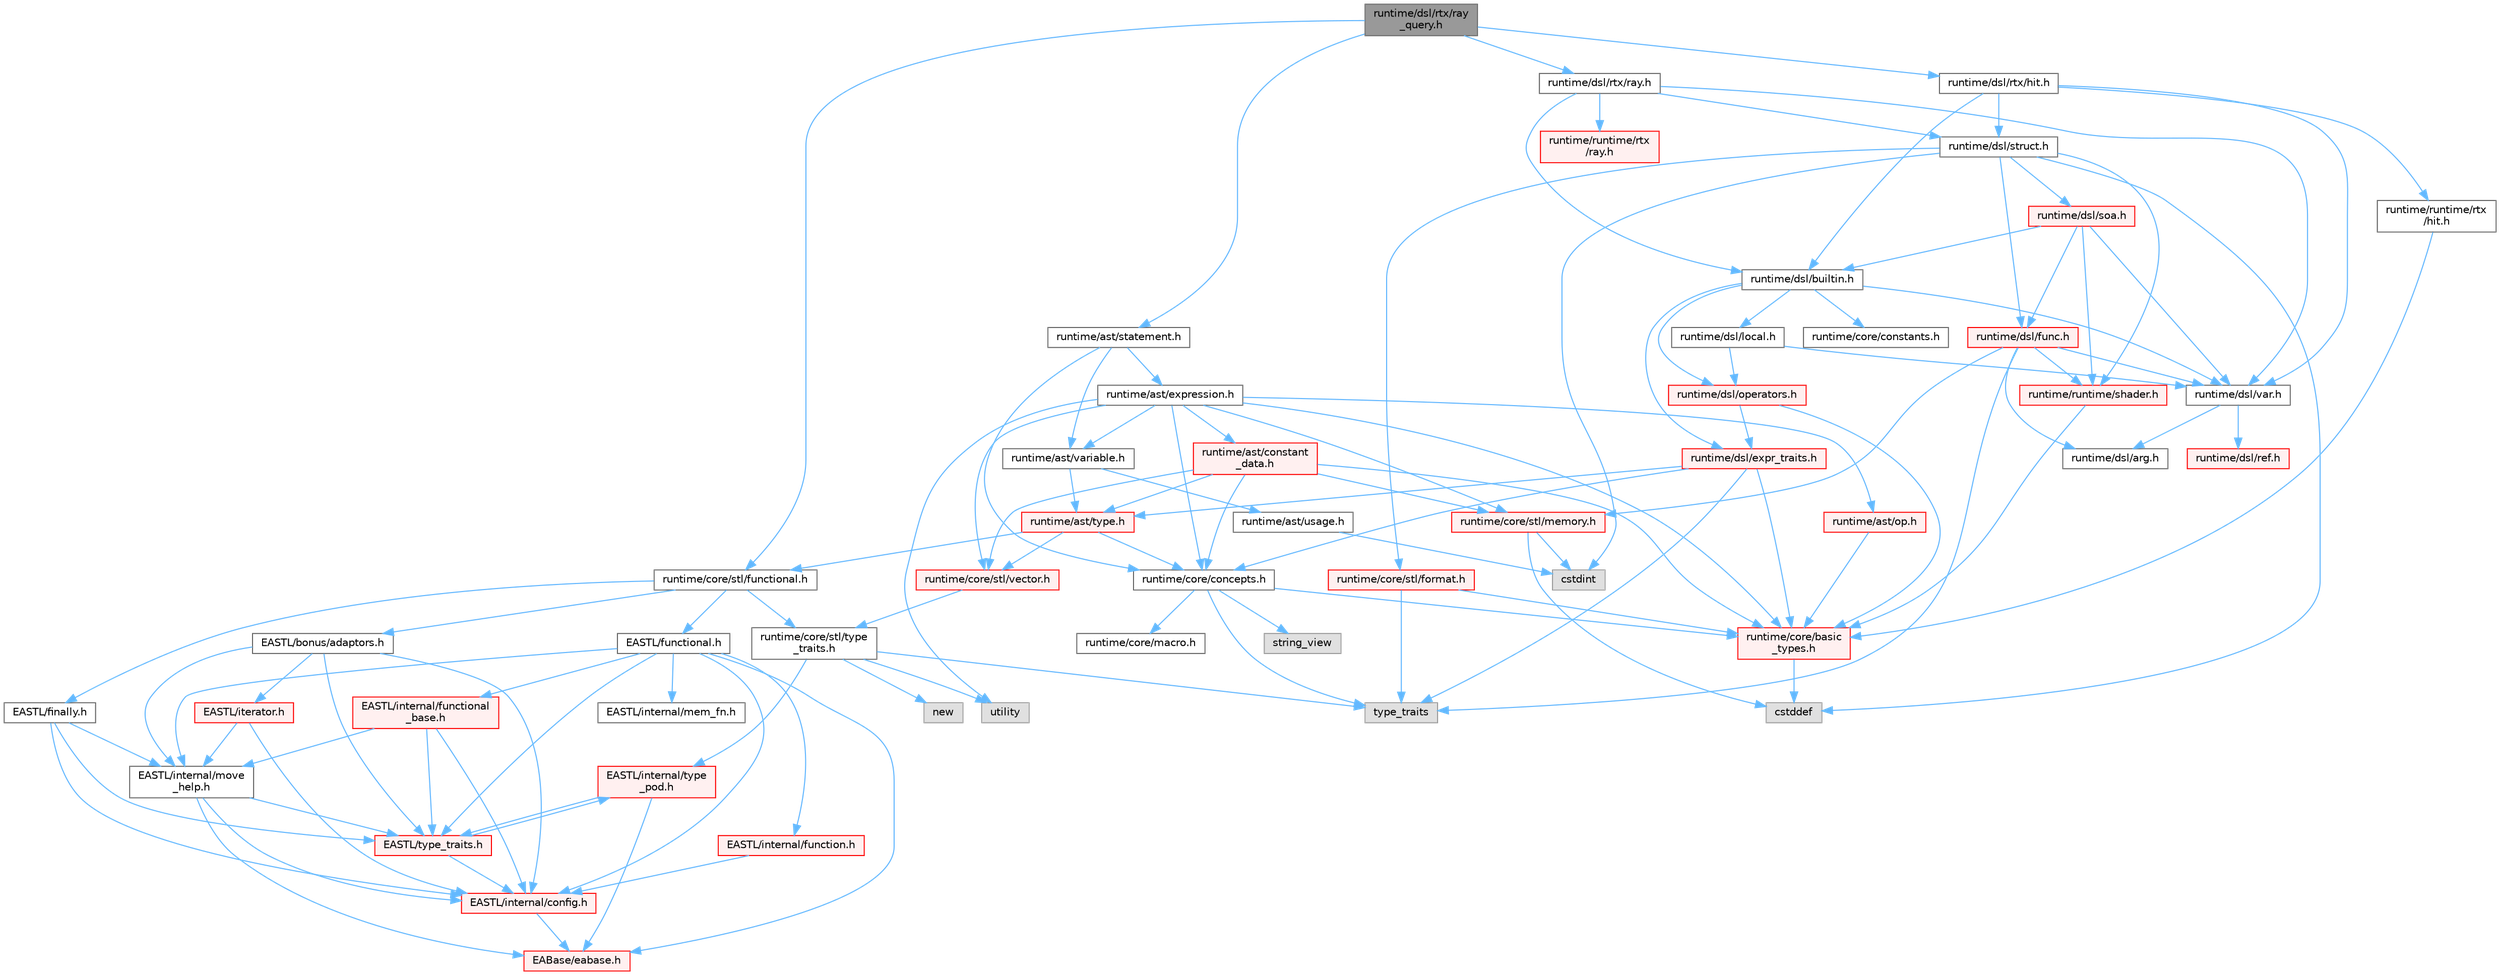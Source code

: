 digraph "runtime/dsl/rtx/ray_query.h"
{
 // LATEX_PDF_SIZE
  bgcolor="transparent";
  edge [fontname=Helvetica,fontsize=10,labelfontname=Helvetica,labelfontsize=10];
  node [fontname=Helvetica,fontsize=10,shape=box,height=0.2,width=0.4];
  Node1 [id="Node000001",label="runtime/dsl/rtx/ray\l_query.h",height=0.2,width=0.4,color="gray40", fillcolor="grey60", style="filled", fontcolor="black",tooltip=" "];
  Node1 -> Node2 [id="edge1_Node000001_Node000002",color="steelblue1",style="solid",tooltip=" "];
  Node2 [id="Node000002",label="runtime/core/stl/functional.h",height=0.2,width=0.4,color="grey40", fillcolor="white", style="filled",URL="$core_2stl_2functional_8h.html",tooltip=" "];
  Node2 -> Node3 [id="edge2_Node000002_Node000003",color="steelblue1",style="solid",tooltip=" "];
  Node3 [id="Node000003",label="runtime/core/stl/type\l_traits.h",height=0.2,width=0.4,color="grey40", fillcolor="white", style="filled",URL="$core_2stl_2type__traits_8h.html",tooltip=" "];
  Node3 -> Node4 [id="edge3_Node000003_Node000004",color="steelblue1",style="solid",tooltip=" "];
  Node4 [id="Node000004",label="new",height=0.2,width=0.4,color="grey60", fillcolor="#E0E0E0", style="filled",tooltip=" "];
  Node3 -> Node5 [id="edge4_Node000003_Node000005",color="steelblue1",style="solid",tooltip=" "];
  Node5 [id="Node000005",label="utility",height=0.2,width=0.4,color="grey60", fillcolor="#E0E0E0", style="filled",tooltip=" "];
  Node3 -> Node6 [id="edge5_Node000003_Node000006",color="steelblue1",style="solid",tooltip=" "];
  Node6 [id="Node000006",label="type_traits",height=0.2,width=0.4,color="grey60", fillcolor="#E0E0E0", style="filled",tooltip=" "];
  Node3 -> Node7 [id="edge6_Node000003_Node000007",color="steelblue1",style="solid",tooltip=" "];
  Node7 [id="Node000007",label="EASTL/internal/type\l_pod.h",height=0.2,width=0.4,color="red", fillcolor="#FFF0F0", style="filled",URL="$type__pod_8h.html",tooltip=" "];
  Node7 -> Node8 [id="edge7_Node000007_Node000008",color="steelblue1",style="solid",tooltip=" "];
  Node8 [id="Node000008",label="EABase/eabase.h",height=0.2,width=0.4,color="red", fillcolor="#FFF0F0", style="filled",URL="$eabase_8h.html",tooltip=" "];
  Node7 -> Node15 [id="edge8_Node000007_Node000015",color="steelblue1",style="solid",tooltip=" "];
  Node15 [id="Node000015",label="EASTL/type_traits.h",height=0.2,width=0.4,color="red", fillcolor="#FFF0F0", style="filled",URL="$_e_a_s_t_l_2include_2_e_a_s_t_l_2type__traits_8h.html",tooltip=" "];
  Node15 -> Node16 [id="edge9_Node000015_Node000016",color="steelblue1",style="solid",tooltip=" "];
  Node16 [id="Node000016",label="EASTL/internal/config.h",height=0.2,width=0.4,color="red", fillcolor="#FFF0F0", style="filled",URL="$config_8h.html",tooltip=" "];
  Node16 -> Node8 [id="edge10_Node000016_Node000008",color="steelblue1",style="solid",tooltip=" "];
  Node15 -> Node7 [id="edge11_Node000015_Node000007",color="steelblue1",style="solid",tooltip=" "];
  Node2 -> Node26 [id="edge12_Node000002_Node000026",color="steelblue1",style="solid",tooltip=" "];
  Node26 [id="Node000026",label="EASTL/finally.h",height=0.2,width=0.4,color="grey40", fillcolor="white", style="filled",URL="$finally_8h.html",tooltip=" "];
  Node26 -> Node16 [id="edge13_Node000026_Node000016",color="steelblue1",style="solid",tooltip=" "];
  Node26 -> Node27 [id="edge14_Node000026_Node000027",color="steelblue1",style="solid",tooltip=" "];
  Node27 [id="Node000027",label="EASTL/internal/move\l_help.h",height=0.2,width=0.4,color="grey40", fillcolor="white", style="filled",URL="$move__help_8h.html",tooltip=" "];
  Node27 -> Node8 [id="edge15_Node000027_Node000008",color="steelblue1",style="solid",tooltip=" "];
  Node27 -> Node16 [id="edge16_Node000027_Node000016",color="steelblue1",style="solid",tooltip=" "];
  Node27 -> Node15 [id="edge17_Node000027_Node000015",color="steelblue1",style="solid",tooltip=" "];
  Node26 -> Node15 [id="edge18_Node000026_Node000015",color="steelblue1",style="solid",tooltip=" "];
  Node2 -> Node28 [id="edge19_Node000002_Node000028",color="steelblue1",style="solid",tooltip=" "];
  Node28 [id="Node000028",label="EASTL/functional.h",height=0.2,width=0.4,color="grey40", fillcolor="white", style="filled",URL="$_e_a_s_t_l_2include_2_e_a_s_t_l_2functional_8h.html",tooltip=" "];
  Node28 -> Node8 [id="edge20_Node000028_Node000008",color="steelblue1",style="solid",tooltip=" "];
  Node28 -> Node16 [id="edge21_Node000028_Node000016",color="steelblue1",style="solid",tooltip=" "];
  Node28 -> Node27 [id="edge22_Node000028_Node000027",color="steelblue1",style="solid",tooltip=" "];
  Node28 -> Node15 [id="edge23_Node000028_Node000015",color="steelblue1",style="solid",tooltip=" "];
  Node28 -> Node29 [id="edge24_Node000028_Node000029",color="steelblue1",style="solid",tooltip=" "];
  Node29 [id="Node000029",label="EASTL/internal/functional\l_base.h",height=0.2,width=0.4,color="red", fillcolor="#FFF0F0", style="filled",URL="$functional__base_8h.html",tooltip=" "];
  Node29 -> Node16 [id="edge25_Node000029_Node000016",color="steelblue1",style="solid",tooltip=" "];
  Node29 -> Node27 [id="edge26_Node000029_Node000027",color="steelblue1",style="solid",tooltip=" "];
  Node29 -> Node15 [id="edge27_Node000029_Node000015",color="steelblue1",style="solid",tooltip=" "];
  Node28 -> Node31 [id="edge28_Node000028_Node000031",color="steelblue1",style="solid",tooltip=" "];
  Node31 [id="Node000031",label="EASTL/internal/mem_fn.h",height=0.2,width=0.4,color="grey40", fillcolor="white", style="filled",URL="$mem__fn_8h.html",tooltip=" "];
  Node28 -> Node32 [id="edge29_Node000028_Node000032",color="steelblue1",style="solid",tooltip=" "];
  Node32 [id="Node000032",label="EASTL/internal/function.h",height=0.2,width=0.4,color="red", fillcolor="#FFF0F0", style="filled",URL="$_e_a_s_t_l_2include_2_e_a_s_t_l_2internal_2function_8h.html",tooltip=" "];
  Node32 -> Node16 [id="edge30_Node000032_Node000016",color="steelblue1",style="solid",tooltip=" "];
  Node2 -> Node46 [id="edge31_Node000002_Node000046",color="steelblue1",style="solid",tooltip=" "];
  Node46 [id="Node000046",label="EASTL/bonus/adaptors.h",height=0.2,width=0.4,color="grey40", fillcolor="white", style="filled",URL="$adaptors_8h.html",tooltip=" "];
  Node46 -> Node16 [id="edge32_Node000046_Node000016",color="steelblue1",style="solid",tooltip=" "];
  Node46 -> Node27 [id="edge33_Node000046_Node000027",color="steelblue1",style="solid",tooltip=" "];
  Node46 -> Node15 [id="edge34_Node000046_Node000015",color="steelblue1",style="solid",tooltip=" "];
  Node46 -> Node37 [id="edge35_Node000046_Node000037",color="steelblue1",style="solid",tooltip=" "];
  Node37 [id="Node000037",label="EASTL/iterator.h",height=0.2,width=0.4,color="red", fillcolor="#FFF0F0", style="filled",URL="$_e_a_s_t_l_2include_2_e_a_s_t_l_2iterator_8h.html",tooltip=" "];
  Node37 -> Node16 [id="edge36_Node000037_Node000016",color="steelblue1",style="solid",tooltip=" "];
  Node37 -> Node27 [id="edge37_Node000037_Node000027",color="steelblue1",style="solid",tooltip=" "];
  Node1 -> Node47 [id="edge38_Node000001_Node000047",color="steelblue1",style="solid",tooltip=" "];
  Node47 [id="Node000047",label="runtime/ast/statement.h",height=0.2,width=0.4,color="grey40", fillcolor="white", style="filled",URL="$statement_8h.html",tooltip=" "];
  Node47 -> Node48 [id="edge39_Node000047_Node000048",color="steelblue1",style="solid",tooltip=" "];
  Node48 [id="Node000048",label="runtime/core/concepts.h",height=0.2,width=0.4,color="grey40", fillcolor="white", style="filled",URL="$concepts_8h.html",tooltip=" "];
  Node48 -> Node6 [id="edge40_Node000048_Node000006",color="steelblue1",style="solid",tooltip=" "];
  Node48 -> Node49 [id="edge41_Node000048_Node000049",color="steelblue1",style="solid",tooltip=" "];
  Node49 [id="Node000049",label="string_view",height=0.2,width=0.4,color="grey60", fillcolor="#E0E0E0", style="filled",tooltip=" "];
  Node48 -> Node50 [id="edge42_Node000048_Node000050",color="steelblue1",style="solid",tooltip=" "];
  Node50 [id="Node000050",label="runtime/core/macro.h",height=0.2,width=0.4,color="grey40", fillcolor="white", style="filled",URL="$macro_8h.html",tooltip=" "];
  Node48 -> Node51 [id="edge43_Node000048_Node000051",color="steelblue1",style="solid",tooltip=" "];
  Node51 [id="Node000051",label="runtime/core/basic\l_types.h",height=0.2,width=0.4,color="red", fillcolor="#FFF0F0", style="filled",URL="$basic__types_8h.html",tooltip=" "];
  Node51 -> Node52 [id="edge44_Node000051_Node000052",color="steelblue1",style="solid",tooltip=" "];
  Node52 [id="Node000052",label="cstddef",height=0.2,width=0.4,color="grey60", fillcolor="#E0E0E0", style="filled",tooltip=" "];
  Node47 -> Node71 [id="edge45_Node000047_Node000071",color="steelblue1",style="solid",tooltip=" "];
  Node71 [id="Node000071",label="runtime/ast/variable.h",height=0.2,width=0.4,color="grey40", fillcolor="white", style="filled",URL="$variable_8h.html",tooltip=" "];
  Node71 -> Node72 [id="edge46_Node000071_Node000072",color="steelblue1",style="solid",tooltip=" "];
  Node72 [id="Node000072",label="runtime/ast/type.h",height=0.2,width=0.4,color="red", fillcolor="#FFF0F0", style="filled",URL="$type_8h.html",tooltip=" "];
  Node72 -> Node73 [id="edge47_Node000072_Node000073",color="steelblue1",style="solid",tooltip=" "];
  Node73 [id="Node000073",label="runtime/core/stl/vector.h",height=0.2,width=0.4,color="red", fillcolor="#FFF0F0", style="filled",URL="$core_2stl_2vector_8h.html",tooltip=" "];
  Node73 -> Node3 [id="edge48_Node000073_Node000003",color="steelblue1",style="solid",tooltip=" "];
  Node72 -> Node2 [id="edge49_Node000072_Node000002",color="steelblue1",style="solid",tooltip=" "];
  Node72 -> Node48 [id="edge50_Node000072_Node000048",color="steelblue1",style="solid",tooltip=" "];
  Node71 -> Node181 [id="edge51_Node000071_Node000181",color="steelblue1",style="solid",tooltip=" "];
  Node181 [id="Node000181",label="runtime/ast/usage.h",height=0.2,width=0.4,color="grey40", fillcolor="white", style="filled",URL="$usage_8h.html",tooltip=" "];
  Node181 -> Node55 [id="edge52_Node000181_Node000055",color="steelblue1",style="solid",tooltip=" "];
  Node55 [id="Node000055",label="cstdint",height=0.2,width=0.4,color="grey60", fillcolor="#E0E0E0", style="filled",tooltip=" "];
  Node47 -> Node182 [id="edge53_Node000047_Node000182",color="steelblue1",style="solid",tooltip=" "];
  Node182 [id="Node000182",label="runtime/ast/expression.h",height=0.2,width=0.4,color="grey40", fillcolor="white", style="filled",URL="$expression_8h.html",tooltip=" "];
  Node182 -> Node73 [id="edge54_Node000182_Node000073",color="steelblue1",style="solid",tooltip=" "];
  Node182 -> Node79 [id="edge55_Node000182_Node000079",color="steelblue1",style="solid",tooltip=" "];
  Node79 [id="Node000079",label="runtime/core/stl/memory.h",height=0.2,width=0.4,color="red", fillcolor="#FFF0F0", style="filled",URL="$core_2stl_2memory_8h.html",tooltip=" "];
  Node79 -> Node52 [id="edge56_Node000079_Node000052",color="steelblue1",style="solid",tooltip=" "];
  Node79 -> Node55 [id="edge57_Node000079_Node000055",color="steelblue1",style="solid",tooltip=" "];
  Node182 -> Node48 [id="edge58_Node000182_Node000048",color="steelblue1",style="solid",tooltip=" "];
  Node182 -> Node51 [id="edge59_Node000182_Node000051",color="steelblue1",style="solid",tooltip=" "];
  Node182 -> Node71 [id="edge60_Node000182_Node000071",color="steelblue1",style="solid",tooltip=" "];
  Node182 -> Node183 [id="edge61_Node000182_Node000183",color="steelblue1",style="solid",tooltip=" "];
  Node183 [id="Node000183",label="runtime/ast/op.h",height=0.2,width=0.4,color="red", fillcolor="#FFF0F0", style="filled",URL="$op_8h.html",tooltip=" "];
  Node183 -> Node51 [id="edge62_Node000183_Node000051",color="steelblue1",style="solid",tooltip=" "];
  Node182 -> Node190 [id="edge63_Node000182_Node000190",color="steelblue1",style="solid",tooltip=" "];
  Node190 [id="Node000190",label="runtime/ast/constant\l_data.h",height=0.2,width=0.4,color="red", fillcolor="#FFF0F0", style="filled",URL="$constant__data_8h.html",tooltip=" "];
  Node190 -> Node72 [id="edge64_Node000190_Node000072",color="steelblue1",style="solid",tooltip=" "];
  Node190 -> Node73 [id="edge65_Node000190_Node000073",color="steelblue1",style="solid",tooltip=" "];
  Node190 -> Node79 [id="edge66_Node000190_Node000079",color="steelblue1",style="solid",tooltip=" "];
  Node190 -> Node51 [id="edge67_Node000190_Node000051",color="steelblue1",style="solid",tooltip=" "];
  Node190 -> Node48 [id="edge68_Node000190_Node000048",color="steelblue1",style="solid",tooltip=" "];
  Node182 -> Node5 [id="edge69_Node000182_Node000005",color="steelblue1",style="solid",tooltip=" "];
  Node1 -> Node195 [id="edge70_Node000001_Node000195",color="steelblue1",style="solid",tooltip=" "];
  Node195 [id="Node000195",label="runtime/dsl/rtx/hit.h",height=0.2,width=0.4,color="grey40", fillcolor="white", style="filled",URL="$dsl_2rtx_2hit_8h.html",tooltip=" "];
  Node195 -> Node196 [id="edge71_Node000195_Node000196",color="steelblue1",style="solid",tooltip=" "];
  Node196 [id="Node000196",label="runtime/runtime/rtx\l/hit.h",height=0.2,width=0.4,color="grey40", fillcolor="white", style="filled",URL="$runtime_2rtx_2hit_8h.html",tooltip=" "];
  Node196 -> Node51 [id="edge72_Node000196_Node000051",color="steelblue1",style="solid",tooltip=" "];
  Node195 -> Node197 [id="edge73_Node000195_Node000197",color="steelblue1",style="solid",tooltip=" "];
  Node197 [id="Node000197",label="runtime/dsl/builtin.h",height=0.2,width=0.4,color="grey40", fillcolor="white", style="filled",URL="$builtin_8h.html",tooltip=" "];
  Node197 -> Node198 [id="edge74_Node000197_Node000198",color="steelblue1",style="solid",tooltip=" "];
  Node198 [id="Node000198",label="runtime/core/constants.h",height=0.2,width=0.4,color="grey40", fillcolor="white", style="filled",URL="$constants_8h.html",tooltip=" "];
  Node197 -> Node199 [id="edge75_Node000197_Node000199",color="steelblue1",style="solid",tooltip=" "];
  Node199 [id="Node000199",label="runtime/dsl/var.h",height=0.2,width=0.4,color="grey40", fillcolor="white", style="filled",URL="$var_8h.html",tooltip=" "];
  Node199 -> Node200 [id="edge76_Node000199_Node000200",color="steelblue1",style="solid",tooltip=" "];
  Node200 [id="Node000200",label="runtime/dsl/ref.h",height=0.2,width=0.4,color="red", fillcolor="#FFF0F0", style="filled",URL="$ref_8h.html",tooltip=" "];
  Node199 -> Node242 [id="edge77_Node000199_Node000242",color="steelblue1",style="solid",tooltip=" "];
  Node242 [id="Node000242",label="runtime/dsl/arg.h",height=0.2,width=0.4,color="grey40", fillcolor="white", style="filled",URL="$arg_8h.html",tooltip=" "];
  Node197 -> Node246 [id="edge78_Node000197_Node000246",color="steelblue1",style="solid",tooltip=" "];
  Node246 [id="Node000246",label="runtime/dsl/operators.h",height=0.2,width=0.4,color="red", fillcolor="#FFF0F0", style="filled",URL="$operators_8h.html",tooltip=" "];
  Node246 -> Node51 [id="edge79_Node000246_Node000051",color="steelblue1",style="solid",tooltip=" "];
  Node246 -> Node240 [id="edge80_Node000246_Node000240",color="steelblue1",style="solid",tooltip=" "];
  Node240 [id="Node000240",label="runtime/dsl/expr_traits.h",height=0.2,width=0.4,color="red", fillcolor="#FFF0F0", style="filled",URL="$expr__traits_8h.html",tooltip=" "];
  Node240 -> Node6 [id="edge81_Node000240_Node000006",color="steelblue1",style="solid",tooltip=" "];
  Node240 -> Node51 [id="edge82_Node000240_Node000051",color="steelblue1",style="solid",tooltip=" "];
  Node240 -> Node48 [id="edge83_Node000240_Node000048",color="steelblue1",style="solid",tooltip=" "];
  Node240 -> Node72 [id="edge84_Node000240_Node000072",color="steelblue1",style="solid",tooltip=" "];
  Node197 -> Node240 [id="edge85_Node000197_Node000240",color="steelblue1",style="solid",tooltip=" "];
  Node197 -> Node247 [id="edge86_Node000197_Node000247",color="steelblue1",style="solid",tooltip=" "];
  Node247 [id="Node000247",label="runtime/dsl/local.h",height=0.2,width=0.4,color="grey40", fillcolor="white", style="filled",URL="$local_8h.html",tooltip=" "];
  Node247 -> Node199 [id="edge87_Node000247_Node000199",color="steelblue1",style="solid",tooltip=" "];
  Node247 -> Node246 [id="edge88_Node000247_Node000246",color="steelblue1",style="solid",tooltip=" "];
  Node195 -> Node248 [id="edge89_Node000195_Node000248",color="steelblue1",style="solid",tooltip=" "];
  Node248 [id="Node000248",label="runtime/dsl/struct.h",height=0.2,width=0.4,color="grey40", fillcolor="white", style="filled",URL="$struct_8h.html",tooltip=" "];
  Node248 -> Node55 [id="edge90_Node000248_Node000055",color="steelblue1",style="solid",tooltip=" "];
  Node248 -> Node52 [id="edge91_Node000248_Node000052",color="steelblue1",style="solid",tooltip=" "];
  Node248 -> Node249 [id="edge92_Node000248_Node000249",color="steelblue1",style="solid",tooltip=" "];
  Node249 [id="Node000249",label="runtime/core/stl/format.h",height=0.2,width=0.4,color="red", fillcolor="#FFF0F0", style="filled",URL="$core_2stl_2format_8h.html",tooltip=" "];
  Node249 -> Node6 [id="edge93_Node000249_Node000006",color="steelblue1",style="solid",tooltip=" "];
  Node249 -> Node51 [id="edge94_Node000249_Node000051",color="steelblue1",style="solid",tooltip=" "];
  Node248 -> Node270 [id="edge95_Node000248_Node000270",color="steelblue1",style="solid",tooltip=" "];
  Node270 [id="Node000270",label="runtime/dsl/soa.h",height=0.2,width=0.4,color="red", fillcolor="#FFF0F0", style="filled",URL="$soa_8h.html",tooltip=" "];
  Node270 -> Node199 [id="edge96_Node000270_Node000199",color="steelblue1",style="solid",tooltip=" "];
  Node270 -> Node197 [id="edge97_Node000270_Node000197",color="steelblue1",style="solid",tooltip=" "];
  Node270 -> Node273 [id="edge98_Node000270_Node000273",color="steelblue1",style="solid",tooltip=" "];
  Node273 [id="Node000273",label="runtime/dsl/func.h",height=0.2,width=0.4,color="red", fillcolor="#FFF0F0", style="filled",URL="$func_8h.html",tooltip=" "];
  Node273 -> Node6 [id="edge99_Node000273_Node000006",color="steelblue1",style="solid",tooltip=" "];
  Node273 -> Node79 [id="edge100_Node000273_Node000079",color="steelblue1",style="solid",tooltip=" "];
  Node273 -> Node275 [id="edge101_Node000273_Node000275",color="steelblue1",style="solid",tooltip=" "];
  Node275 [id="Node000275",label="runtime/runtime/shader.h",height=0.2,width=0.4,color="red", fillcolor="#FFF0F0", style="filled",URL="$shader_8h.html",tooltip=" "];
  Node275 -> Node51 [id="edge102_Node000275_Node000051",color="steelblue1",style="solid",tooltip=" "];
  Node273 -> Node242 [id="edge103_Node000273_Node000242",color="steelblue1",style="solid",tooltip=" "];
  Node273 -> Node199 [id="edge104_Node000273_Node000199",color="steelblue1",style="solid",tooltip=" "];
  Node270 -> Node275 [id="edge105_Node000270_Node000275",color="steelblue1",style="solid",tooltip=" "];
  Node248 -> Node273 [id="edge106_Node000248_Node000273",color="steelblue1",style="solid",tooltip=" "];
  Node248 -> Node275 [id="edge107_Node000248_Node000275",color="steelblue1",style="solid",tooltip=" "];
  Node195 -> Node199 [id="edge108_Node000195_Node000199",color="steelblue1",style="solid",tooltip=" "];
  Node1 -> Node284 [id="edge109_Node000001_Node000284",color="steelblue1",style="solid",tooltip=" "];
  Node284 [id="Node000284",label="runtime/dsl/rtx/ray.h",height=0.2,width=0.4,color="grey40", fillcolor="white", style="filled",URL="$dsl_2rtx_2ray_8h.html",tooltip=" "];
  Node284 -> Node285 [id="edge110_Node000284_Node000285",color="steelblue1",style="solid",tooltip=" "];
  Node285 [id="Node000285",label="runtime/runtime/rtx\l/ray.h",height=0.2,width=0.4,color="red", fillcolor="#FFF0F0", style="filled",URL="$runtime_2rtx_2ray_8h.html",tooltip=" "];
  Node284 -> Node248 [id="edge111_Node000284_Node000248",color="steelblue1",style="solid",tooltip=" "];
  Node284 -> Node197 [id="edge112_Node000284_Node000197",color="steelblue1",style="solid",tooltip=" "];
  Node284 -> Node199 [id="edge113_Node000284_Node000199",color="steelblue1",style="solid",tooltip=" "];
}
